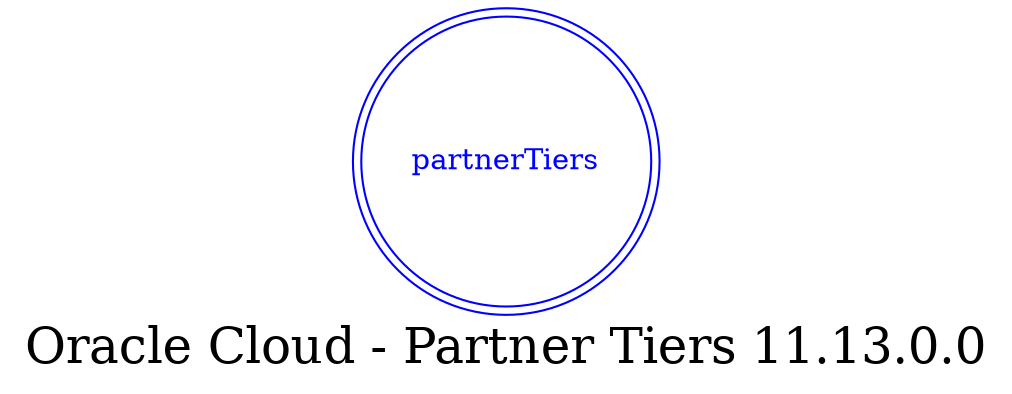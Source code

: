 digraph LexiconGraph {
graph[label="Oracle Cloud - Partner Tiers 11.13.0.0", fontsize=24]
splines=true
"partnerTiers" [color=blue, fontcolor=blue, shape=doublecircle]
}
